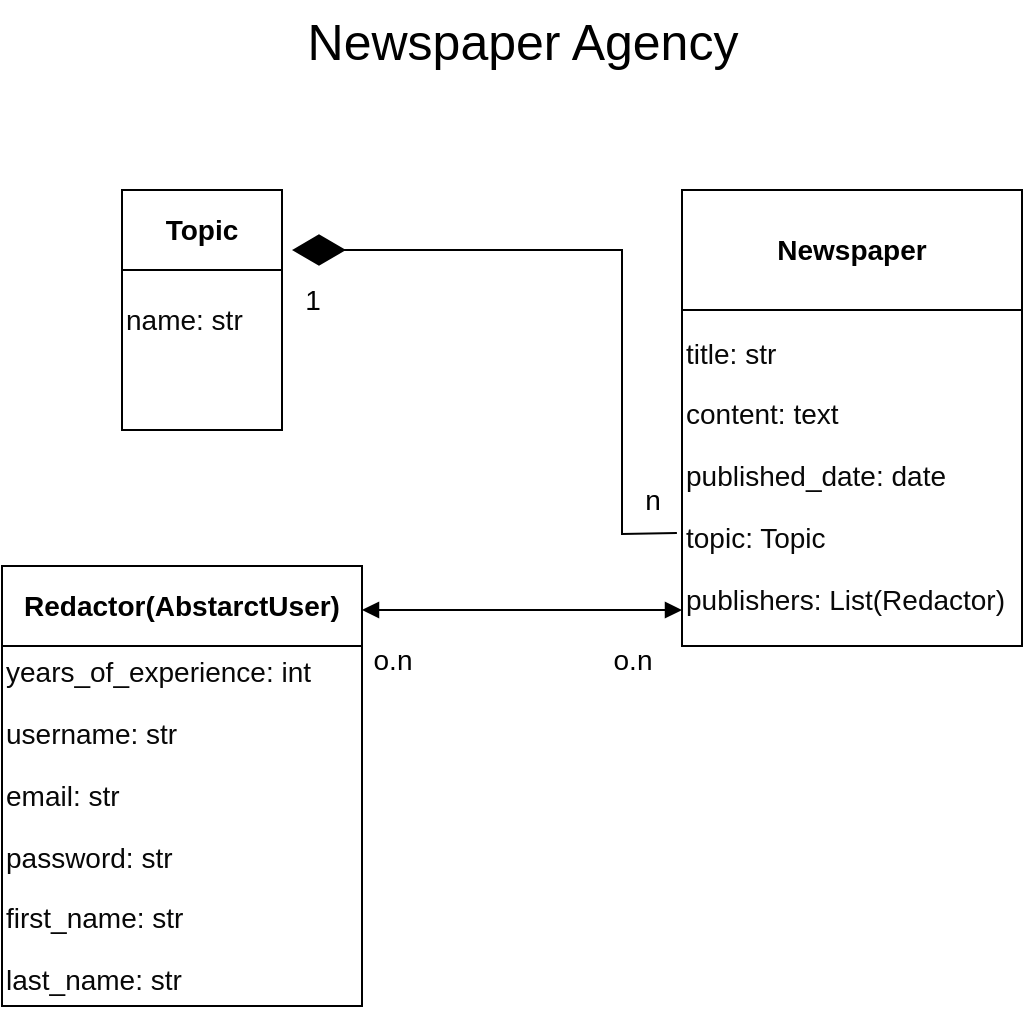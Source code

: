 <mxfile version="22.1.22" type="embed">
  <diagram id="G_HHuSyFxBcpwqOR03Jf" name="Page-1">
    <mxGraphModel dx="964" dy="532" grid="1" gridSize="10" guides="1" tooltips="1" connect="1" arrows="1" fold="1" page="1" pageScale="1" pageWidth="850" pageHeight="1100" math="0" shadow="0">
      <root>
        <mxCell id="0" />
        <mxCell id="1" parent="0" />
        <mxCell id="7" value="&lt;div style=&quot;background-color: rgb(255, 255, 255); color: rgb(8, 8, 8); font-size: 14px;&quot;&gt;&lt;pre style=&quot;&quot;&gt;&lt;font face=&quot;Helvetica&quot;&gt;title: str&lt;/font&gt;&lt;/pre&gt;&lt;pre style=&quot;&quot;&gt;&lt;font style=&quot;font-size: 14px;&quot; face=&quot;Helvetica&quot;&gt;content: text&lt;/font&gt;&lt;/pre&gt;&lt;pre style=&quot;&quot;&gt;&lt;div style=&quot;&quot;&gt;&lt;pre style=&quot;&quot;&gt;&lt;font face=&quot;Helvetica&quot;&gt;published_date: date&lt;/font&gt;&lt;/pre&gt;&lt;pre style=&quot;&quot;&gt;&lt;font face=&quot;Helvetica&quot;&gt;topic: Topic&lt;/font&gt;&lt;/pre&gt;&lt;pre style=&quot;&quot;&gt;&lt;font face=&quot;Helvetica&quot;&gt;publishers: List(Redactor)&lt;/font&gt;&lt;/pre&gt;&lt;/div&gt;&lt;/pre&gt;&lt;/div&gt;" style="whiteSpace=wrap;html=1;aspect=fixed;fontFamily=Times New Roman;fontSize=12;align=left;" parent="1" vertex="1">
          <mxGeometry x="520" y="193" width="170" height="170" as="geometry" />
        </mxCell>
        <mxCell id="8" value="&lt;div style=&quot;background-color: rgb(255, 255, 255);&quot;&gt;&lt;pre style=&quot;&quot;&gt;&lt;font face=&quot;Helvetica&quot;&gt;&lt;span style=&quot;font-size: 14px;&quot;&gt;&lt;b&gt;Newspaper&lt;/b&gt;&lt;/span&gt;&lt;/font&gt;&lt;/pre&gt;&lt;/div&gt;" style="rounded=0;whiteSpace=wrap;html=1;fontFamily=Times New Roman;fontSize=12;" parent="1" vertex="1">
          <mxGeometry x="520" y="135" width="170" height="60" as="geometry" />
        </mxCell>
        <mxCell id="9" value="&lt;div style=&quot;background-color: rgb(255, 255, 255); color: rgb(8, 8, 8); font-size: 14px;&quot;&gt;&lt;pre style=&quot;&quot;&gt;&lt;font style=&quot;font-size: 14px;&quot; face=&quot;Helvetica&quot;&gt;years_of_experience: int&lt;/font&gt;&lt;/pre&gt;&lt;pre style=&quot;&quot;&gt;&lt;font style=&quot;font-size: 14px;&quot; face=&quot;Helvetica&quot;&gt;username: str&lt;/font&gt;&lt;/pre&gt;&lt;pre style=&quot;&quot;&gt;&lt;div style=&quot;&quot;&gt;&lt;pre style=&quot;&quot;&gt;&lt;font style=&quot;font-size: 14px;&quot; face=&quot;Helvetica&quot;&gt;email: str&lt;/font&gt;&lt;/pre&gt;&lt;pre style=&quot;&quot;&gt;&lt;div style=&quot;&quot;&gt;&lt;pre style=&quot;&quot;&gt;&lt;font style=&quot;font-size: 14px;&quot; face=&quot;Helvetica&quot;&gt;password: str&lt;/font&gt;&lt;/pre&gt;&lt;pre style=&quot;&quot;&gt;&lt;div style=&quot;&quot;&gt;&lt;pre style=&quot;&quot;&gt;&lt;font style=&quot;font-size: 14px;&quot; face=&quot;Helvetica&quot;&gt;first_name: str&lt;/font&gt;&lt;/pre&gt;&lt;pre style=&quot;&quot;&gt;&lt;font style=&quot;font-size: 14px;&quot; face=&quot;Helvetica&quot;&gt;last_name: str&lt;/font&gt;&lt;/pre&gt;&lt;/div&gt;&lt;/pre&gt;&lt;/div&gt;&lt;/pre&gt;&lt;/div&gt;&lt;/pre&gt;&lt;/div&gt;" style="whiteSpace=wrap;html=1;aspect=fixed;fontFamily=Times New Roman;fontSize=12;align=left;" parent="1" vertex="1">
          <mxGeometry x="180" y="363" width="180" height="180" as="geometry" />
        </mxCell>
        <mxCell id="10" value="&lt;div style=&quot;background-color: rgb(255, 255, 255);&quot;&gt;&lt;pre style=&quot;&quot;&gt;&lt;font face=&quot;Helvetica&quot;&gt;&lt;span style=&quot;font-size: 14px;&quot;&gt;&lt;b&gt;Redactor(AbstarctUser)&lt;/b&gt;&lt;/span&gt;&lt;/font&gt;&lt;/pre&gt;&lt;/div&gt;" style="rounded=0;whiteSpace=wrap;html=1;fontFamily=Times New Roman;fontSize=12;" parent="1" vertex="1">
          <mxGeometry x="180" y="323" width="180" height="40" as="geometry" />
        </mxCell>
        <mxCell id="31" value="1" style="text;html=1;resizable=0;autosize=1;align=center;verticalAlign=middle;points=[];fillColor=none;strokeColor=none;rounded=0;fontFamily=Helvetica;fontSize=14;" parent="1" vertex="1">
          <mxGeometry x="320" y="175" width="30" height="30" as="geometry" />
        </mxCell>
        <mxCell id="32" value="n" style="text;html=1;resizable=0;autosize=1;align=center;verticalAlign=middle;points=[];fillColor=none;strokeColor=none;rounded=0;fontFamily=Helvetica;fontSize=14;" parent="1" vertex="1">
          <mxGeometry x="490" y="275" width="30" height="30" as="geometry" />
        </mxCell>
        <mxCell id="34" value="o.n" style="text;html=1;resizable=0;autosize=1;align=center;verticalAlign=middle;points=[];fillColor=none;strokeColor=none;rounded=0;fontFamily=Helvetica;fontSize=14;" parent="1" vertex="1">
          <mxGeometry x="355" y="355" width="40" height="30" as="geometry" />
        </mxCell>
        <mxCell id="35" value="o.n" style="text;html=1;resizable=0;autosize=1;align=center;verticalAlign=middle;points=[];fillColor=none;strokeColor=none;rounded=0;fontFamily=Helvetica;fontSize=14;" parent="1" vertex="1">
          <mxGeometry x="475" y="355" width="40" height="30" as="geometry" />
        </mxCell>
        <mxCell id="63" value="Newspaper Agency" style="text;html=1;align=center;verticalAlign=middle;resizable=0;points=[];autosize=1;strokeColor=none;fillColor=none;fontSize=25;" parent="1" vertex="1">
          <mxGeometry x="320" y="40" width="240" height="40" as="geometry" />
        </mxCell>
        <mxCell id="73" value="" style="endArrow=block;startArrow=block;endFill=1;startFill=1;html=1;rounded=0;" edge="1" parent="1">
          <mxGeometry width="160" relative="1" as="geometry">
            <mxPoint x="360" y="345" as="sourcePoint" />
            <mxPoint x="520" y="345" as="targetPoint" />
            <Array as="points">
              <mxPoint x="440" y="345" />
            </Array>
          </mxGeometry>
        </mxCell>
        <mxCell id="77" value="" style="endArrow=diamondThin;endFill=1;endSize=24;html=1;rounded=0;exitX=-0.015;exitY=0.668;exitDx=0;exitDy=0;exitPerimeter=0;entryX=1;entryY=0.5;entryDx=0;entryDy=0;" edge="1" parent="1" source="7">
          <mxGeometry width="160" relative="1" as="geometry">
            <mxPoint x="195" y="175" as="sourcePoint" />
            <mxPoint x="325" y="165" as="targetPoint" />
            <Array as="points">
              <mxPoint x="490" y="307" />
              <mxPoint x="490" y="245" />
              <mxPoint x="490" y="165" />
            </Array>
          </mxGeometry>
        </mxCell>
        <mxCell id="81" value="&lt;div style=&quot;background-color: rgb(255, 255, 255); color: rgb(8, 8, 8); font-size: 14px;&quot;&gt;&lt;pre style=&quot;&quot;&gt;&lt;font style=&quot;font-size: 14px;&quot; face=&quot;Helvetica&quot;&gt;name: str&lt;/font&gt;&lt;/pre&gt;&lt;pre style=&quot;&quot;&gt;&lt;br&gt;&lt;/pre&gt;&lt;/div&gt;" style="whiteSpace=wrap;html=1;aspect=fixed;fontFamily=Times New Roman;fontSize=12;align=left;" vertex="1" parent="1">
          <mxGeometry x="240" y="175" width="80" height="80" as="geometry" />
        </mxCell>
        <mxCell id="82" value="&lt;div style=&quot;background-color: rgb(255, 255, 255);&quot;&gt;&lt;pre style=&quot;&quot;&gt;&lt;font face=&quot;Helvetica&quot;&gt;&lt;span style=&quot;font-size: 14px;&quot;&gt;&lt;b&gt;Topic&lt;/b&gt;&lt;/span&gt;&lt;/font&gt;&lt;/pre&gt;&lt;/div&gt;" style="rounded=0;whiteSpace=wrap;html=1;fontFamily=Times New Roman;fontSize=12;" vertex="1" parent="1">
          <mxGeometry x="240" y="135" width="80" height="40" as="geometry" />
        </mxCell>
      </root>
    </mxGraphModel>
  </diagram>
</mxfile>
